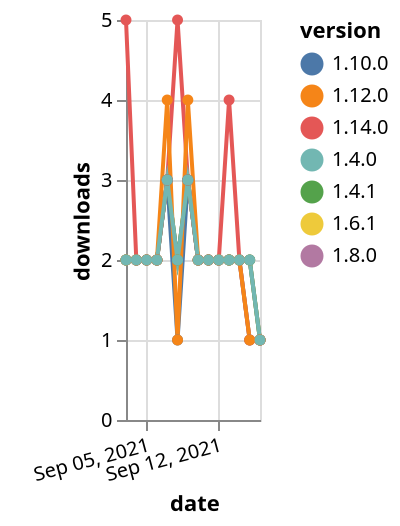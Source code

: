 {"$schema": "https://vega.github.io/schema/vega-lite/v5.json", "description": "A simple bar chart with embedded data.", "data": {"values": [{"date": "2021-09-03", "total": 1668, "delta": 2, "version": "1.6.1"}, {"date": "2021-09-04", "total": 1670, "delta": 2, "version": "1.6.1"}, {"date": "2021-09-05", "total": 1672, "delta": 2, "version": "1.6.1"}, {"date": "2021-09-06", "total": 1674, "delta": 2, "version": "1.6.1"}, {"date": "2021-09-07", "total": 1677, "delta": 3, "version": "1.6.1"}, {"date": "2021-09-08", "total": 1679, "delta": 2, "version": "1.6.1"}, {"date": "2021-09-09", "total": 1682, "delta": 3, "version": "1.6.1"}, {"date": "2021-09-10", "total": 1684, "delta": 2, "version": "1.6.1"}, {"date": "2021-09-11", "total": 1686, "delta": 2, "version": "1.6.1"}, {"date": "2021-09-12", "total": 1688, "delta": 2, "version": "1.6.1"}, {"date": "2021-09-13", "total": 1690, "delta": 2, "version": "1.6.1"}, {"date": "2021-09-14", "total": 1692, "delta": 2, "version": "1.6.1"}, {"date": "2021-09-15", "total": 1694, "delta": 2, "version": "1.6.1"}, {"date": "2021-09-16", "total": 1695, "delta": 1, "version": "1.6.1"}, {"date": "2021-09-03", "total": 1472, "delta": 2, "version": "1.8.0"}, {"date": "2021-09-04", "total": 1474, "delta": 2, "version": "1.8.0"}, {"date": "2021-09-05", "total": 1476, "delta": 2, "version": "1.8.0"}, {"date": "2021-09-06", "total": 1478, "delta": 2, "version": "1.8.0"}, {"date": "2021-09-07", "total": 1481, "delta": 3, "version": "1.8.0"}, {"date": "2021-09-08", "total": 1483, "delta": 2, "version": "1.8.0"}, {"date": "2021-09-09", "total": 1486, "delta": 3, "version": "1.8.0"}, {"date": "2021-09-10", "total": 1488, "delta": 2, "version": "1.8.0"}, {"date": "2021-09-11", "total": 1490, "delta": 2, "version": "1.8.0"}, {"date": "2021-09-12", "total": 1492, "delta": 2, "version": "1.8.0"}, {"date": "2021-09-13", "total": 1494, "delta": 2, "version": "1.8.0"}, {"date": "2021-09-14", "total": 1496, "delta": 2, "version": "1.8.0"}, {"date": "2021-09-15", "total": 1498, "delta": 2, "version": "1.8.0"}, {"date": "2021-09-16", "total": 1499, "delta": 1, "version": "1.8.0"}, {"date": "2021-09-03", "total": 1002, "delta": 2, "version": "1.10.0"}, {"date": "2021-09-04", "total": 1004, "delta": 2, "version": "1.10.0"}, {"date": "2021-09-05", "total": 1006, "delta": 2, "version": "1.10.0"}, {"date": "2021-09-06", "total": 1008, "delta": 2, "version": "1.10.0"}, {"date": "2021-09-07", "total": 1011, "delta": 3, "version": "1.10.0"}, {"date": "2021-09-08", "total": 1012, "delta": 1, "version": "1.10.0"}, {"date": "2021-09-09", "total": 1015, "delta": 3, "version": "1.10.0"}, {"date": "2021-09-10", "total": 1017, "delta": 2, "version": "1.10.0"}, {"date": "2021-09-11", "total": 1019, "delta": 2, "version": "1.10.0"}, {"date": "2021-09-12", "total": 1021, "delta": 2, "version": "1.10.0"}, {"date": "2021-09-13", "total": 1023, "delta": 2, "version": "1.10.0"}, {"date": "2021-09-14", "total": 1025, "delta": 2, "version": "1.10.0"}, {"date": "2021-09-15", "total": 1026, "delta": 1, "version": "1.10.0"}, {"date": "2021-09-16", "total": 1027, "delta": 1, "version": "1.10.0"}, {"date": "2021-09-03", "total": 1880, "delta": 2, "version": "1.4.1"}, {"date": "2021-09-04", "total": 1882, "delta": 2, "version": "1.4.1"}, {"date": "2021-09-05", "total": 1884, "delta": 2, "version": "1.4.1"}, {"date": "2021-09-06", "total": 1886, "delta": 2, "version": "1.4.1"}, {"date": "2021-09-07", "total": 1889, "delta": 3, "version": "1.4.1"}, {"date": "2021-09-08", "total": 1891, "delta": 2, "version": "1.4.1"}, {"date": "2021-09-09", "total": 1894, "delta": 3, "version": "1.4.1"}, {"date": "2021-09-10", "total": 1896, "delta": 2, "version": "1.4.1"}, {"date": "2021-09-11", "total": 1898, "delta": 2, "version": "1.4.1"}, {"date": "2021-09-12", "total": 1900, "delta": 2, "version": "1.4.1"}, {"date": "2021-09-13", "total": 1902, "delta": 2, "version": "1.4.1"}, {"date": "2021-09-14", "total": 1904, "delta": 2, "version": "1.4.1"}, {"date": "2021-09-15", "total": 1906, "delta": 2, "version": "1.4.1"}, {"date": "2021-09-16", "total": 1907, "delta": 1, "version": "1.4.1"}, {"date": "2021-09-03", "total": 231, "delta": 5, "version": "1.14.0"}, {"date": "2021-09-04", "total": 233, "delta": 2, "version": "1.14.0"}, {"date": "2021-09-05", "total": 235, "delta": 2, "version": "1.14.0"}, {"date": "2021-09-06", "total": 237, "delta": 2, "version": "1.14.0"}, {"date": "2021-09-07", "total": 240, "delta": 3, "version": "1.14.0"}, {"date": "2021-09-08", "total": 245, "delta": 5, "version": "1.14.0"}, {"date": "2021-09-09", "total": 248, "delta": 3, "version": "1.14.0"}, {"date": "2021-09-10", "total": 250, "delta": 2, "version": "1.14.0"}, {"date": "2021-09-11", "total": 252, "delta": 2, "version": "1.14.0"}, {"date": "2021-09-12", "total": 254, "delta": 2, "version": "1.14.0"}, {"date": "2021-09-13", "total": 258, "delta": 4, "version": "1.14.0"}, {"date": "2021-09-14", "total": 260, "delta": 2, "version": "1.14.0"}, {"date": "2021-09-15", "total": 261, "delta": 1, "version": "1.14.0"}, {"date": "2021-09-16", "total": 262, "delta": 1, "version": "1.14.0"}, {"date": "2021-09-03", "total": 718, "delta": 2, "version": "1.12.0"}, {"date": "2021-09-04", "total": 720, "delta": 2, "version": "1.12.0"}, {"date": "2021-09-05", "total": 722, "delta": 2, "version": "1.12.0"}, {"date": "2021-09-06", "total": 724, "delta": 2, "version": "1.12.0"}, {"date": "2021-09-07", "total": 728, "delta": 4, "version": "1.12.0"}, {"date": "2021-09-08", "total": 729, "delta": 1, "version": "1.12.0"}, {"date": "2021-09-09", "total": 733, "delta": 4, "version": "1.12.0"}, {"date": "2021-09-10", "total": 735, "delta": 2, "version": "1.12.0"}, {"date": "2021-09-11", "total": 737, "delta": 2, "version": "1.12.0"}, {"date": "2021-09-12", "total": 739, "delta": 2, "version": "1.12.0"}, {"date": "2021-09-13", "total": 741, "delta": 2, "version": "1.12.0"}, {"date": "2021-09-14", "total": 743, "delta": 2, "version": "1.12.0"}, {"date": "2021-09-15", "total": 744, "delta": 1, "version": "1.12.0"}, {"date": "2021-09-16", "total": 745, "delta": 1, "version": "1.12.0"}, {"date": "2021-09-03", "total": 2077, "delta": 2, "version": "1.4.0"}, {"date": "2021-09-04", "total": 2079, "delta": 2, "version": "1.4.0"}, {"date": "2021-09-05", "total": 2081, "delta": 2, "version": "1.4.0"}, {"date": "2021-09-06", "total": 2083, "delta": 2, "version": "1.4.0"}, {"date": "2021-09-07", "total": 2086, "delta": 3, "version": "1.4.0"}, {"date": "2021-09-08", "total": 2088, "delta": 2, "version": "1.4.0"}, {"date": "2021-09-09", "total": 2091, "delta": 3, "version": "1.4.0"}, {"date": "2021-09-10", "total": 2093, "delta": 2, "version": "1.4.0"}, {"date": "2021-09-11", "total": 2095, "delta": 2, "version": "1.4.0"}, {"date": "2021-09-12", "total": 2097, "delta": 2, "version": "1.4.0"}, {"date": "2021-09-13", "total": 2099, "delta": 2, "version": "1.4.0"}, {"date": "2021-09-14", "total": 2101, "delta": 2, "version": "1.4.0"}, {"date": "2021-09-15", "total": 2103, "delta": 2, "version": "1.4.0"}, {"date": "2021-09-16", "total": 2104, "delta": 1, "version": "1.4.0"}]}, "width": "container", "mark": {"type": "line", "point": {"filled": true}}, "encoding": {"x": {"field": "date", "type": "temporal", "timeUnit": "yearmonthdate", "title": "date", "axis": {"labelAngle": -15}}, "y": {"field": "delta", "type": "quantitative", "title": "downloads"}, "color": {"field": "version", "type": "nominal"}, "tooltip": {"field": "delta"}}}